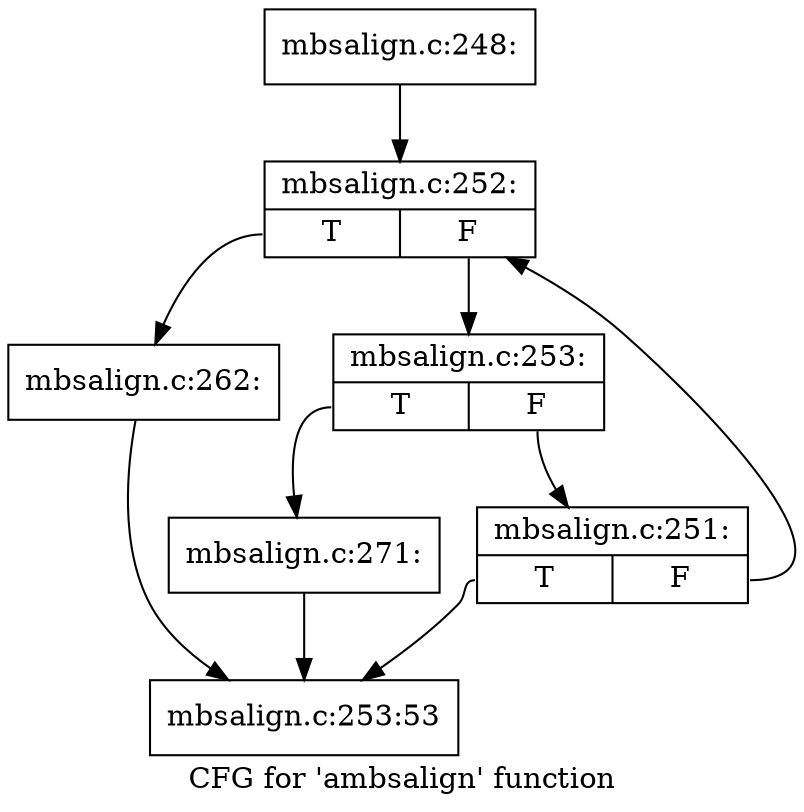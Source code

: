 digraph "CFG for 'ambsalign' function" {
	label="CFG for 'ambsalign' function";

	Node0xda33a60 [shape=record,label="{mbsalign.c:248:}"];
	Node0xda33a60 -> Node0xda35b50;
	Node0xda35720 [shape=record,label="{mbsalign.c:251:|{<s0>T|<s1>F}}"];
	Node0xda35720:s0 -> Node0xda35890;
	Node0xda35720:s1 -> Node0xda35b50;
	Node0xda35b50 [shape=record,label="{mbsalign.c:252:|{<s0>T|<s1>F}}"];
	Node0xda35b50:s0 -> Node0xda15b30;
	Node0xda35b50:s1 -> Node0xda36810;
	Node0xda15b30 [shape=record,label="{mbsalign.c:262:}"];
	Node0xda15b30 -> Node0xda35890;
	Node0xda36810 [shape=record,label="{mbsalign.c:253:|{<s0>T|<s1>F}}"];
	Node0xda36810:s0 -> Node0xda38ac0;
	Node0xda36810:s1 -> Node0xda35720;
	Node0xda38ac0 [shape=record,label="{mbsalign.c:271:}"];
	Node0xda38ac0 -> Node0xda35890;
	Node0xda35890 [shape=record,label="{mbsalign.c:253:53}"];
}
